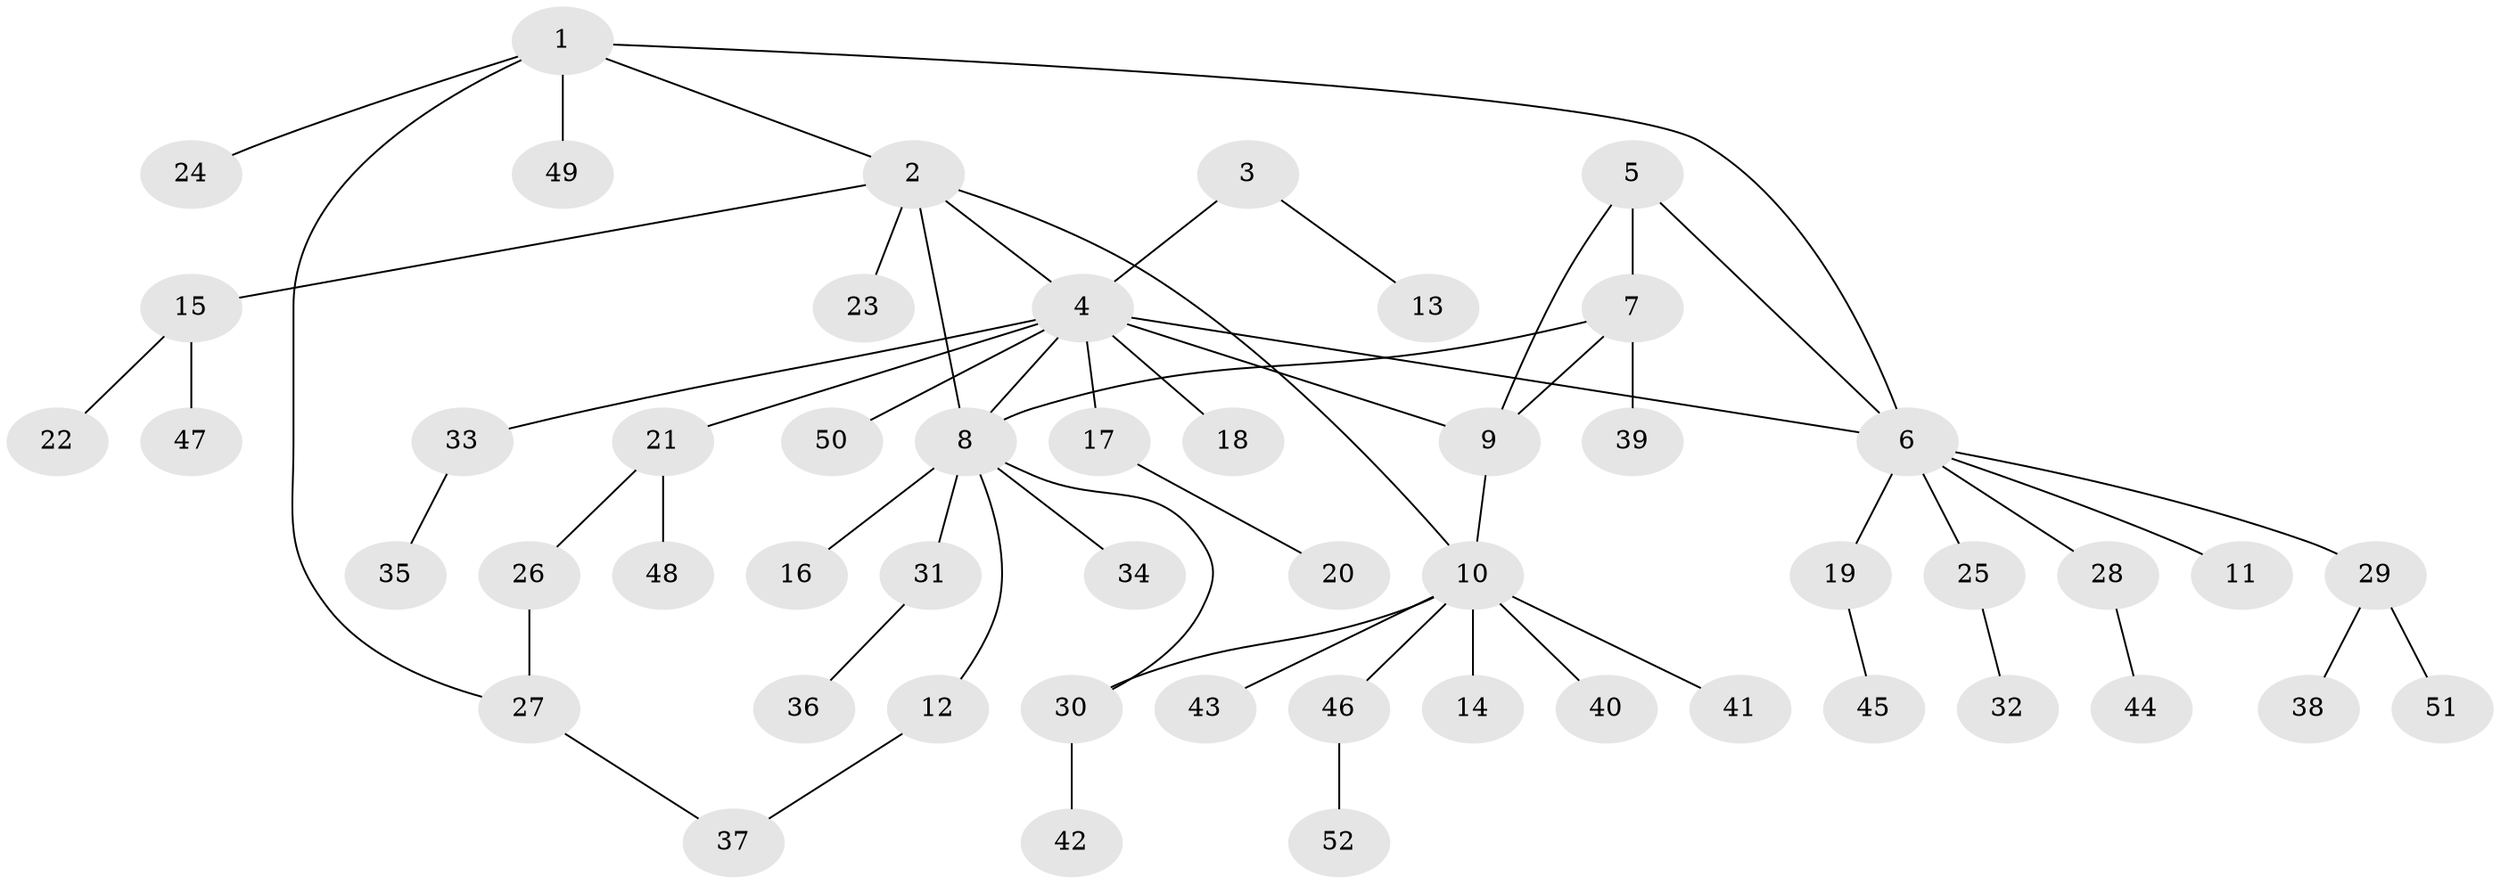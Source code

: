 // Generated by graph-tools (version 1.1) at 2025/50/03/09/25 03:50:27]
// undirected, 52 vertices, 60 edges
graph export_dot {
graph [start="1"]
  node [color=gray90,style=filled];
  1;
  2;
  3;
  4;
  5;
  6;
  7;
  8;
  9;
  10;
  11;
  12;
  13;
  14;
  15;
  16;
  17;
  18;
  19;
  20;
  21;
  22;
  23;
  24;
  25;
  26;
  27;
  28;
  29;
  30;
  31;
  32;
  33;
  34;
  35;
  36;
  37;
  38;
  39;
  40;
  41;
  42;
  43;
  44;
  45;
  46;
  47;
  48;
  49;
  50;
  51;
  52;
  1 -- 2;
  1 -- 6;
  1 -- 24;
  1 -- 27;
  1 -- 49;
  2 -- 4;
  2 -- 8;
  2 -- 10;
  2 -- 15;
  2 -- 23;
  3 -- 4;
  3 -- 13;
  4 -- 6;
  4 -- 8;
  4 -- 9;
  4 -- 17;
  4 -- 18;
  4 -- 21;
  4 -- 33;
  4 -- 50;
  5 -- 6;
  5 -- 7;
  5 -- 9;
  6 -- 11;
  6 -- 19;
  6 -- 25;
  6 -- 28;
  6 -- 29;
  7 -- 8;
  7 -- 9;
  7 -- 39;
  8 -- 12;
  8 -- 16;
  8 -- 30;
  8 -- 31;
  8 -- 34;
  9 -- 10;
  10 -- 14;
  10 -- 30;
  10 -- 40;
  10 -- 41;
  10 -- 43;
  10 -- 46;
  12 -- 37;
  15 -- 22;
  15 -- 47;
  17 -- 20;
  19 -- 45;
  21 -- 26;
  21 -- 48;
  25 -- 32;
  26 -- 27;
  27 -- 37;
  28 -- 44;
  29 -- 38;
  29 -- 51;
  30 -- 42;
  31 -- 36;
  33 -- 35;
  46 -- 52;
}
